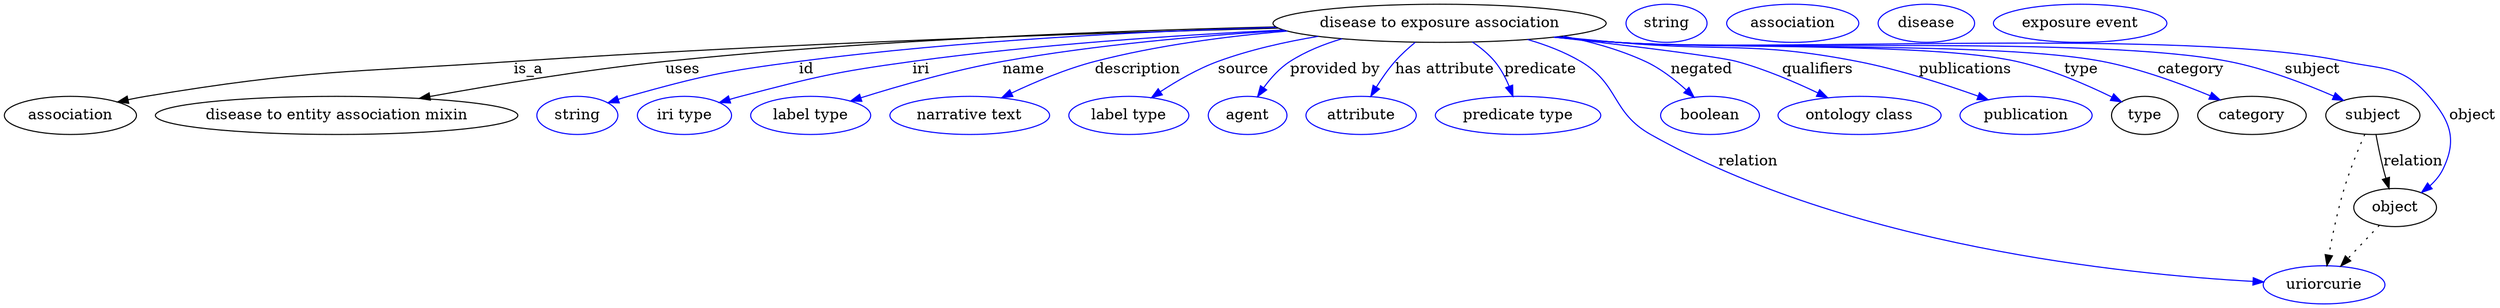 digraph {
	graph [bb="0,0,1934,283"];
	node [label="\N"];
	"disease to exposure association"	 [height=0.5,
		label="disease to exposure association",
		pos="1100,265",
		width=3.358];
	association	 [height=0.5,
		pos="50.046,178",
		width=1.3902];
	"disease to exposure association" -> association	 [label=is_a,
		lp="399.05,221.5",
		pos="e,86.921,190.35 981.46,261.44 840.01,256.64 596.48,246.58 388.05,229 263.62,218.51 231.25,221.65 109.05,196 104.98,195.15 100.79,\
194.14 96.605,193.04"];
	"disease to entity association mixin"	 [height=0.5,
		pos="251.05,178",
		width=3.683];
	"disease to exposure association" -> "disease to entity association mixin"	 [label=uses,
		lp="516.05,221.5",
		pos="e,316.16,193.71 980,262.63 859.31,259.1 668.13,250.39 504.05,229 443.65,221.13 376.05,207.23 325.94,195.94"];
	id	 [color=blue,
		height=0.5,
		label=string,
		pos="432.05,178",
		width=0.84854];
	"disease to exposure association" -> id	 [color=blue,
		label=id,
		lp="616.55,221.5",
		pos="e,455.86,189.6 981.37,261.56 881.97,257.42 736.61,248.4 611.05,229 548.3,219.3 532.16,216.45 472.05,196 469.79,195.23 467.5,194.39 \
465.2,193.49",
		style=solid];
	iri	 [color=blue,
		height=0.5,
		label="iri type",
		pos="517.05,178",
		width=1.011];
	"disease to exposure association" -> iri	 [color=blue,
		label=iri,
		lp="705.55,221.5",
		pos="e,545.05,189.65 985.4,259.24 904.89,254.09 794.9,244.84 699.05,229 637.68,218.86 622.36,214.71 563.05,196 560.29,195.13 557.45,194.18 \
554.62,193.18",
		style=solid];
	name	 [color=blue,
		height=0.5,
		label="label type",
		pos="617.05,178",
		width=1.2638];
	"disease to exposure association" -> name	 [color=blue,
		label=name,
		lp="781.55,221.5",
		pos="e,648.43,191.03 985.78,258.99 920.79,254.01 838.21,245.03 766.05,229 728.64,220.69 687.53,206.19 657.98,194.77",
		style=solid];
	description	 [color=blue,
		height=0.5,
		label="narrative text",
		pos="738.05,178",
		width=1.6068];
	"disease to exposure association" -> description	 [color=blue,
		label=description,
		lp="868.55,221.5",
		pos="e,763.75,194.16 988.62,257.98 941.38,252.9 886.23,244.12 838.05,229 815.19,221.83 791.24,209.79 772.5,199.21",
		style=solid];
	source	 [color=blue,
		height=0.5,
		label="label type",
		pos="859.05,178",
		width=1.2638];
	"disease to exposure association" -> source	 [color=blue,
		label=source,
		lp="945.05,221.5",
		pos="e,876.68,194.69 1007,253.38 980.42,248.02 951.93,240.24 927.05,229 911.75,222.09 896.62,211.25 884.53,201.34",
		style=solid];
	"provided by"	 [color=blue,
		height=0.5,
		label=agent,
		pos="952.05,178",
		width=0.83048];
	"disease to exposure association" -> "provided by"	 [color=blue,
		label="provided by",
		lp="1011,221.5",
		pos="e,957.15,195.91 1032.4,250.02 1009.3,243.87 987.01,236.44 978.05,229 970.6,222.82 965.06,213.96 961.05,205.36",
		style=solid];
	"has attribute"	 [color=blue,
		height=0.5,
		label=attribute,
		pos="1040,178",
		width=1.1193];
	"disease to exposure association" -> "has attribute"	 [color=blue,
		label="has attribute",
		lp="1088.5,221.5",
		pos="e,1042.6,196.14 1072.3,247.16 1065.9,241.95 1059.6,235.81 1055,229 1050.5,222.18 1047.3,213.94 1045,206.09",
		style=solid];
	predicate	 [color=blue,
		height=0.5,
		label="predicate type",
		pos="1159,178",
		width=1.679];
	"disease to exposure association" -> predicate	 [color=blue,
		label=predicate,
		lp="1159,221.5",
		pos="e,1147,195.71 1112.3,246.97 1120.6,234.64 1131.9,218.1 1141.2,204.3",
		style=solid];
	relation	 [color=blue,
		height=0.5,
		label=uriorcurie,
		pos="1797,18",
		width=1.2638];
	"disease to exposure association" -> relation	 [color=blue,
		label=relation,
		lp="1354,134.5",
		pos="e,1752.7,22.405 1148.4,248.29 1161.6,242.89 1175.7,236.37 1188,229 1207.8,217.17 1210.8,211.27 1228,196 1245.5,180.59 1245.7,171.35 \
1266,160 1425.1,71.052 1642.4,35.787 1742.5,23.613",
		style=solid];
	negated	 [color=blue,
		height=0.5,
		label=boolean,
		pos="1313,178",
		width=1.0652];
	"disease to exposure association" -> negated	 [color=blue,
		label=negated,
		lp="1302.5,221.5",
		pos="e,1299.9,195.21 1193.1,253.36 1216.2,248.03 1240.3,240.28 1261,229 1273,222.49 1284.1,212.42 1293,202.94",
		style=solid];
	qualifiers	 [color=blue,
		height=0.5,
		label="ontology class",
		pos="1431,178",
		width=1.7151];
	"disease to exposure association" -> qualifiers	 [color=blue,
		label=qualifiers,
		lp="1390,221.5",
		pos="e,1404,194.22 1187.4,252.51 1245.8,243.92 1314.5,233.32 1328,229 1351.4,221.58 1376,209.57 1395.3,199.07",
		style=solid];
	publications	 [color=blue,
		height=0.5,
		label=publication,
		pos="1561,178",
		width=1.3902];
	"disease to exposure association" -> publications	 [color=blue,
		label=publications,
		lp="1505.5,221.5",
		pos="e,1529.5,192.01 1186.7,252.37 1200.8,250.46 1215.3,248.6 1229,247 1313.7,237.11 1336.8,247.65 1420,229 1454.7,221.23 1492.5,207.26 \
1520.2,195.9",
		style=solid];
	type	 [height=0.5,
		pos="1656,178",
		width=0.75];
	"disease to exposure association" -> type	 [color=blue,
		label=type,
		lp="1597,221.5",
		pos="e,1635.7,190.12 1184.9,252.16 1199.6,250.22 1214.8,248.4 1229,247 1368.2,233.33 1407,261.01 1543,229 1572.9,221.97 1604.6,206.94 \
1626.8,195.01",
		style=solid];
	category	 [height=0.5,
		pos="1742,178",
		width=1.1374];
	"disease to exposure association" -> category	 [color=blue,
		label=category,
		lp="1684.5,221.5",
		pos="e,1715.2,191.65 1184.6,252.07 1199.4,250.14 1214.6,248.34 1229,247 1399.2,231.18 1446,264.89 1613,229 1645.6,222 1680.7,207.68 1706,\
195.98",
		style=solid];
	subject	 [height=0.5,
		pos="1837,178",
		width=0.99297];
	"disease to exposure association" -> subject	 [color=blue,
		label=subject,
		lp="1777.5,221.5",
		pos="e,1812,191.27 1184.2,252 1199.1,250.06 1214.5,248.28 1229,247 1336,237.57 1607,251.63 1712,229 1744,222.11 1778.2,207.59 1802.8,\
195.8",
		style=solid];
	object	 [height=0.5,
		pos="1857,91",
		width=0.9027];
	"disease to exposure association" -> object	 [color=blue,
		label=object,
		lp="1917,178",
		pos="e,1877.2,105.27 1183.9,251.98 1198.9,250.02 1214.4,248.25 1229,247 1355.8,236.2 1676.6,255.41 1801,229 1839.1,220.93 1857,225.7 \
1882,196 1902.1,172.22 1906.2,155.68 1894,127 1891.8,121.74 1888.4,116.86 1884.5,112.51",
		style=solid];
	association_type	 [color=blue,
		height=0.5,
		label=string,
		pos="1269,265",
		width=0.84854];
	association_category	 [color=blue,
		height=0.5,
		label=association,
		pos="1368,265",
		width=1.3902];
	subject -> relation	 [pos="e,1800.4,36.239 1831.1,159.97 1826.6,146.12 1820.5,126.47 1816,109 1810.7,88.088 1805.7,64.188 1802.2,46.13",
		style=dotted];
	subject -> object	 [label=relation,
		lp="1869,134.5",
		pos="e,1852.9,109 1841.2,159.97 1843.9,148.08 1847.6,132.25 1850.7,118.76"];
	"disease to exposure association_subject"	 [color=blue,
		height=0.5,
		label=disease,
		pos="1472,265",
		width=1.011];
	object -> relation	 [pos="e,1811.2,35.261 1843.4,74.435 1835.8,65.207 1826.2,53.528 1817.8,43.191",
		style=dotted];
	"disease to exposure association_object"	 [color=blue,
		height=0.5,
		label="exposure event",
		pos="1590,265",
		width=1.7693];
}
